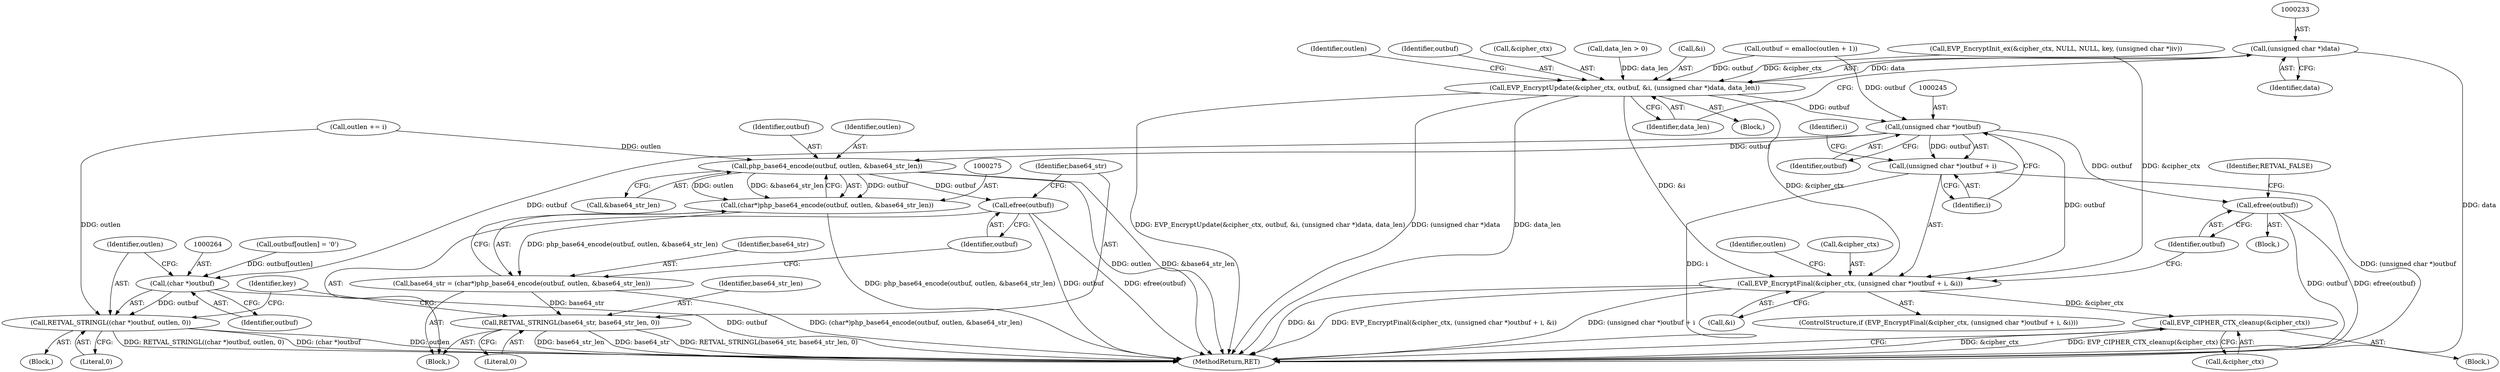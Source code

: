 digraph "0_php_270a406ac94b5fc5cc9ef59fc61e3b4b95648a3e@pointer" {
"1000232" [label="(Call,(unsigned char *)data)"];
"1000226" [label="(Call,EVP_EncryptUpdate(&cipher_ctx, outbuf, &i, (unsigned char *)data, data_len))"];
"1000240" [label="(Call,EVP_EncryptFinal(&cipher_ctx, (unsigned char *)outbuf + i, &i))"];
"1000306" [label="(Call,EVP_CIPHER_CTX_cleanup(&cipher_ctx))"];
"1000244" [label="(Call,(unsigned char *)outbuf)"];
"1000243" [label="(Call,(unsigned char *)outbuf + i)"];
"1000263" [label="(Call,(char *)outbuf)"];
"1000262" [label="(Call,RETVAL_STRINGL((char *)outbuf, outlen, 0))"];
"1000276" [label="(Call,php_base64_encode(outbuf, outlen, &base64_str_len))"];
"1000274" [label="(Call,(char*)php_base64_encode(outbuf, outlen, &base64_str_len))"];
"1000272" [label="(Call,base64_str = (char*)php_base64_encode(outbuf, outlen, &base64_str_len))"];
"1000283" [label="(Call,RETVAL_STRINGL(base64_str, base64_str_len, 0))"];
"1000281" [label="(Call,efree(outbuf))"];
"1000289" [label="(Call,efree(outbuf))"];
"1000285" [label="(Identifier,base64_str_len)"];
"1000278" [label="(Identifier,outlen)"];
"1000279" [label="(Call,&base64_str_len)"];
"1000307" [label="(Call,&cipher_ctx)"];
"1000243" [label="(Call,(unsigned char *)outbuf + i)"];
"1000247" [label="(Identifier,i)"];
"1000246" [label="(Identifier,outbuf)"];
"1000267" [label="(Literal,0)"];
"1000281" [label="(Call,efree(outbuf))"];
"1000191" [label="(Call,outbuf = emalloc(outlen + 1))"];
"1000257" [label="(Call,outbuf[outlen] = '\0')"];
"1000232" [label="(Call,(unsigned char *)data)"];
"1000273" [label="(Identifier,base64_str)"];
"1000294" [label="(Identifier,key)"];
"1000252" [label="(Identifier,outlen)"];
"1000212" [label="(Call,EVP_EncryptInit_ex(&cipher_ctx, NULL, NULL, key, (unsigned char *)iv))"];
"1000256" [label="(Block,)"];
"1000291" [label="(Identifier,RETVAL_FALSE)"];
"1000222" [label="(Call,data_len > 0)"];
"1000249" [label="(Identifier,i)"];
"1000284" [label="(Identifier,base64_str)"];
"1000225" [label="(Block,)"];
"1000248" [label="(Call,&i)"];
"1000277" [label="(Identifier,outbuf)"];
"1000286" [label="(Literal,0)"];
"1000251" [label="(Call,outlen += i)"];
"1000290" [label="(Identifier,outbuf)"];
"1000309" [label="(MethodReturn,RET)"];
"1000289" [label="(Call,efree(outbuf))"];
"1000230" [label="(Call,&i)"];
"1000237" [label="(Identifier,outlen)"];
"1000229" [label="(Identifier,outbuf)"];
"1000240" [label="(Call,EVP_EncryptFinal(&cipher_ctx, (unsigned char *)outbuf + i, &i))"];
"1000266" [label="(Identifier,outlen)"];
"1000265" [label="(Identifier,outbuf)"];
"1000235" [label="(Identifier,data_len)"];
"1000102" [label="(Block,)"];
"1000241" [label="(Call,&cipher_ctx)"];
"1000244" [label="(Call,(unsigned char *)outbuf)"];
"1000269" [label="(Block,)"];
"1000282" [label="(Identifier,outbuf)"];
"1000272" [label="(Call,base64_str = (char*)php_base64_encode(outbuf, outlen, &base64_str_len))"];
"1000226" [label="(Call,EVP_EncryptUpdate(&cipher_ctx, outbuf, &i, (unsigned char *)data, data_len))"];
"1000306" [label="(Call,EVP_CIPHER_CTX_cleanup(&cipher_ctx))"];
"1000263" [label="(Call,(char *)outbuf)"];
"1000274" [label="(Call,(char*)php_base64_encode(outbuf, outlen, &base64_str_len))"];
"1000283" [label="(Call,RETVAL_STRINGL(base64_str, base64_str_len, 0))"];
"1000288" [label="(Block,)"];
"1000276" [label="(Call,php_base64_encode(outbuf, outlen, &base64_str_len))"];
"1000234" [label="(Identifier,data)"];
"1000262" [label="(Call,RETVAL_STRINGL((char *)outbuf, outlen, 0))"];
"1000239" [label="(ControlStructure,if (EVP_EncryptFinal(&cipher_ctx, (unsigned char *)outbuf + i, &i)))"];
"1000227" [label="(Call,&cipher_ctx)"];
"1000232" -> "1000226"  [label="AST: "];
"1000232" -> "1000234"  [label="CFG: "];
"1000233" -> "1000232"  [label="AST: "];
"1000234" -> "1000232"  [label="AST: "];
"1000235" -> "1000232"  [label="CFG: "];
"1000232" -> "1000309"  [label="DDG: data"];
"1000232" -> "1000226"  [label="DDG: data"];
"1000226" -> "1000225"  [label="AST: "];
"1000226" -> "1000235"  [label="CFG: "];
"1000227" -> "1000226"  [label="AST: "];
"1000229" -> "1000226"  [label="AST: "];
"1000230" -> "1000226"  [label="AST: "];
"1000235" -> "1000226"  [label="AST: "];
"1000237" -> "1000226"  [label="CFG: "];
"1000226" -> "1000309"  [label="DDG: data_len"];
"1000226" -> "1000309"  [label="DDG: EVP_EncryptUpdate(&cipher_ctx, outbuf, &i, (unsigned char *)data, data_len)"];
"1000226" -> "1000309"  [label="DDG: (unsigned char *)data"];
"1000212" -> "1000226"  [label="DDG: &cipher_ctx"];
"1000191" -> "1000226"  [label="DDG: outbuf"];
"1000222" -> "1000226"  [label="DDG: data_len"];
"1000226" -> "1000240"  [label="DDG: &cipher_ctx"];
"1000226" -> "1000240"  [label="DDG: &i"];
"1000226" -> "1000244"  [label="DDG: outbuf"];
"1000240" -> "1000239"  [label="AST: "];
"1000240" -> "1000248"  [label="CFG: "];
"1000241" -> "1000240"  [label="AST: "];
"1000243" -> "1000240"  [label="AST: "];
"1000248" -> "1000240"  [label="AST: "];
"1000252" -> "1000240"  [label="CFG: "];
"1000290" -> "1000240"  [label="CFG: "];
"1000240" -> "1000309"  [label="DDG: &i"];
"1000240" -> "1000309"  [label="DDG: EVP_EncryptFinal(&cipher_ctx, (unsigned char *)outbuf + i, &i)"];
"1000240" -> "1000309"  [label="DDG: (unsigned char *)outbuf + i"];
"1000212" -> "1000240"  [label="DDG: &cipher_ctx"];
"1000244" -> "1000240"  [label="DDG: outbuf"];
"1000240" -> "1000306"  [label="DDG: &cipher_ctx"];
"1000306" -> "1000102"  [label="AST: "];
"1000306" -> "1000307"  [label="CFG: "];
"1000307" -> "1000306"  [label="AST: "];
"1000309" -> "1000306"  [label="CFG: "];
"1000306" -> "1000309"  [label="DDG: &cipher_ctx"];
"1000306" -> "1000309"  [label="DDG: EVP_CIPHER_CTX_cleanup(&cipher_ctx)"];
"1000244" -> "1000243"  [label="AST: "];
"1000244" -> "1000246"  [label="CFG: "];
"1000245" -> "1000244"  [label="AST: "];
"1000246" -> "1000244"  [label="AST: "];
"1000247" -> "1000244"  [label="CFG: "];
"1000244" -> "1000243"  [label="DDG: outbuf"];
"1000191" -> "1000244"  [label="DDG: outbuf"];
"1000244" -> "1000263"  [label="DDG: outbuf"];
"1000244" -> "1000276"  [label="DDG: outbuf"];
"1000244" -> "1000289"  [label="DDG: outbuf"];
"1000243" -> "1000247"  [label="CFG: "];
"1000247" -> "1000243"  [label="AST: "];
"1000249" -> "1000243"  [label="CFG: "];
"1000243" -> "1000309"  [label="DDG: (unsigned char *)outbuf"];
"1000243" -> "1000309"  [label="DDG: i"];
"1000263" -> "1000262"  [label="AST: "];
"1000263" -> "1000265"  [label="CFG: "];
"1000264" -> "1000263"  [label="AST: "];
"1000265" -> "1000263"  [label="AST: "];
"1000266" -> "1000263"  [label="CFG: "];
"1000263" -> "1000309"  [label="DDG: outbuf"];
"1000263" -> "1000262"  [label="DDG: outbuf"];
"1000257" -> "1000263"  [label="DDG: outbuf[outlen]"];
"1000262" -> "1000256"  [label="AST: "];
"1000262" -> "1000267"  [label="CFG: "];
"1000266" -> "1000262"  [label="AST: "];
"1000267" -> "1000262"  [label="AST: "];
"1000294" -> "1000262"  [label="CFG: "];
"1000262" -> "1000309"  [label="DDG: (char *)outbuf"];
"1000262" -> "1000309"  [label="DDG: outlen"];
"1000262" -> "1000309"  [label="DDG: RETVAL_STRINGL((char *)outbuf, outlen, 0)"];
"1000251" -> "1000262"  [label="DDG: outlen"];
"1000276" -> "1000274"  [label="AST: "];
"1000276" -> "1000279"  [label="CFG: "];
"1000277" -> "1000276"  [label="AST: "];
"1000278" -> "1000276"  [label="AST: "];
"1000279" -> "1000276"  [label="AST: "];
"1000274" -> "1000276"  [label="CFG: "];
"1000276" -> "1000309"  [label="DDG: outlen"];
"1000276" -> "1000309"  [label="DDG: &base64_str_len"];
"1000276" -> "1000274"  [label="DDG: outbuf"];
"1000276" -> "1000274"  [label="DDG: outlen"];
"1000276" -> "1000274"  [label="DDG: &base64_str_len"];
"1000251" -> "1000276"  [label="DDG: outlen"];
"1000276" -> "1000281"  [label="DDG: outbuf"];
"1000274" -> "1000272"  [label="AST: "];
"1000275" -> "1000274"  [label="AST: "];
"1000272" -> "1000274"  [label="CFG: "];
"1000274" -> "1000309"  [label="DDG: php_base64_encode(outbuf, outlen, &base64_str_len)"];
"1000274" -> "1000272"  [label="DDG: php_base64_encode(outbuf, outlen, &base64_str_len)"];
"1000272" -> "1000269"  [label="AST: "];
"1000273" -> "1000272"  [label="AST: "];
"1000282" -> "1000272"  [label="CFG: "];
"1000272" -> "1000309"  [label="DDG: (char*)php_base64_encode(outbuf, outlen, &base64_str_len)"];
"1000272" -> "1000283"  [label="DDG: base64_str"];
"1000283" -> "1000269"  [label="AST: "];
"1000283" -> "1000286"  [label="CFG: "];
"1000284" -> "1000283"  [label="AST: "];
"1000285" -> "1000283"  [label="AST: "];
"1000286" -> "1000283"  [label="AST: "];
"1000294" -> "1000283"  [label="CFG: "];
"1000283" -> "1000309"  [label="DDG: base64_str_len"];
"1000283" -> "1000309"  [label="DDG: base64_str"];
"1000283" -> "1000309"  [label="DDG: RETVAL_STRINGL(base64_str, base64_str_len, 0)"];
"1000281" -> "1000269"  [label="AST: "];
"1000281" -> "1000282"  [label="CFG: "];
"1000282" -> "1000281"  [label="AST: "];
"1000284" -> "1000281"  [label="CFG: "];
"1000281" -> "1000309"  [label="DDG: outbuf"];
"1000281" -> "1000309"  [label="DDG: efree(outbuf)"];
"1000289" -> "1000288"  [label="AST: "];
"1000289" -> "1000290"  [label="CFG: "];
"1000290" -> "1000289"  [label="AST: "];
"1000291" -> "1000289"  [label="CFG: "];
"1000289" -> "1000309"  [label="DDG: outbuf"];
"1000289" -> "1000309"  [label="DDG: efree(outbuf)"];
}
